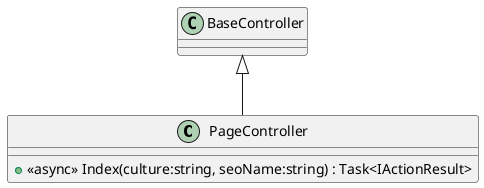 @startuml
class PageController {
    + <<async>> Index(culture:string, seoName:string) : Task<IActionResult>
}
BaseController <|-- PageController
@enduml
